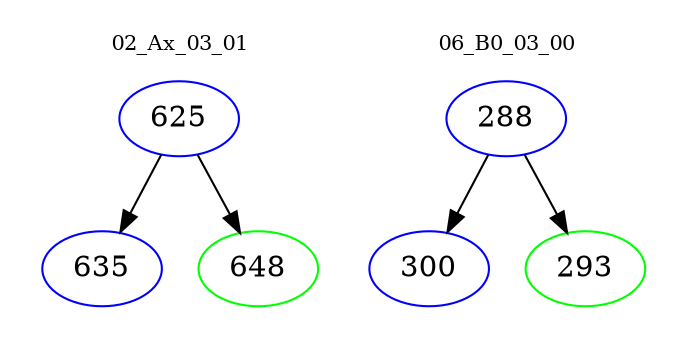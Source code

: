 digraph{
subgraph cluster_0 {
color = white
label = "02_Ax_03_01";
fontsize=10;
T0_625 [label="625", color="blue"]
T0_625 -> T0_635 [color="black"]
T0_635 [label="635", color="blue"]
T0_625 -> T0_648 [color="black"]
T0_648 [label="648", color="green"]
}
subgraph cluster_1 {
color = white
label = "06_B0_03_00";
fontsize=10;
T1_288 [label="288", color="blue"]
T1_288 -> T1_300 [color="black"]
T1_300 [label="300", color="blue"]
T1_288 -> T1_293 [color="black"]
T1_293 [label="293", color="green"]
}
}
